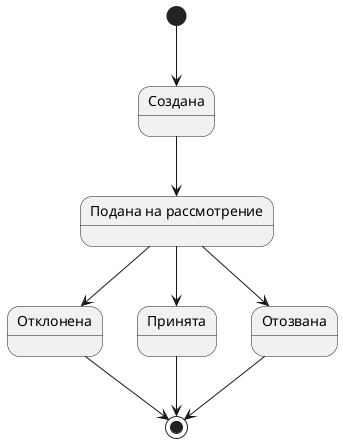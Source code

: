 @startuml

state "Создана" as created
state "Подана на рассмотрение" as submitted
'Принимает или отклоняет представитель администрации мероприятия
state "Отклонена" as rejected
state "Принята" as accepted
'Отзывает податель заявки
state "Отозвана" as withdrawn

[*] --> created
created --> submitted
submitted --> rejected
submitted --> accepted
submitted --> withdrawn

accepted --> [*]
rejected --> [*]
withdrawn --> [*]

@enduml
